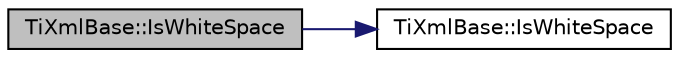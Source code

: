 digraph "TiXmlBase::IsWhiteSpace"
{
  edge [fontname="Helvetica",fontsize="10",labelfontname="Helvetica",labelfontsize="10"];
  node [fontname="Helvetica",fontsize="10",shape=record];
  rankdir="LR";
  Node1 [label="TiXmlBase::IsWhiteSpace",height=0.2,width=0.4,color="black", fillcolor="grey75", style="filled" fontcolor="black"];
  Node1 -> Node2 [color="midnightblue",fontsize="10",style="solid"];
  Node2 [label="TiXmlBase::IsWhiteSpace",height=0.2,width=0.4,color="black", fillcolor="white", style="filled",URL="$class_ti_xml_base.html#af56296d561c0bab4bc8e198cdcf5c48e"];
}
